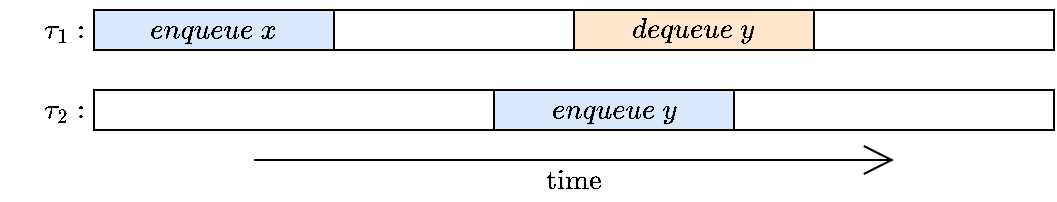 <mxfile version="20.3.0" type="device"><diagram id="T5lGlSSBq0-IOQPJ5Usm" name="Page-1"><mxGraphModel dx="928" dy="538" grid="1" gridSize="10" guides="1" tooltips="1" connect="1" arrows="1" fold="1" page="1" pageScale="1" pageWidth="827" pageHeight="1169" math="1" shadow="0"><root><mxCell id="0"/><mxCell id="1" parent="0"/><mxCell id="sVhvvsAXvshjBojvgDa8-1" value="$$\tau_2:$$" style="text;html=1;strokeColor=none;fillColor=none;align=center;verticalAlign=middle;whiteSpace=wrap;rounded=0;" vertex="1" parent="1"><mxGeometry x="90" y="90" width="30" height="30" as="geometry"/></mxCell><mxCell id="sVhvvsAXvshjBojvgDa8-2" value="$$\tau_1:$$" style="text;html=1;strokeColor=none;fillColor=none;align=center;verticalAlign=middle;whiteSpace=wrap;rounded=0;" vertex="1" parent="1"><mxGeometry x="90" y="50" width="30" height="30" as="geometry"/></mxCell><mxCell id="sVhvvsAXvshjBojvgDa8-3" value="" style="rounded=0;whiteSpace=wrap;html=1;fillColor=none;strokeColor=#000000;" vertex="1" parent="1"><mxGeometry x="440" y="95" width="160" height="20" as="geometry"/></mxCell><mxCell id="sVhvvsAXvshjBojvgDa8-4" value="" style="endArrow=open;html=1;rounded=0;strokeColor=#000000;fontSize=10;endFill=0;endSize=13;" edge="1" parent="1"><mxGeometry width="50" height="50" relative="1" as="geometry"><mxPoint x="200" y="130" as="sourcePoint"/><mxPoint x="520" y="130" as="targetPoint"/></mxGeometry></mxCell><mxCell id="sVhvvsAXvshjBojvgDa8-5" value="$$\text{time}$$" style="text;html=1;strokeColor=none;fillColor=none;align=center;verticalAlign=middle;whiteSpace=wrap;rounded=0;fontSize=12;" vertex="1" parent="1"><mxGeometry x="280" y="130" width="160" height="20" as="geometry"/></mxCell><mxCell id="sVhvvsAXvshjBojvgDa8-6" value="$$enqueue \ x$$" style="rounded=0;whiteSpace=wrap;html=1;fillColor=#dae8fc;strokeColor=#000000;" vertex="1" parent="1"><mxGeometry x="120" y="55" width="120" height="20" as="geometry"/></mxCell><mxCell id="sVhvvsAXvshjBojvgDa8-7" value="$$enqueue \ y$$" style="rounded=0;whiteSpace=wrap;html=1;fillColor=#dae8fc;strokeColor=#000000;" vertex="1" parent="1"><mxGeometry x="320" y="95" width="120" height="20" as="geometry"/></mxCell><mxCell id="sVhvvsAXvshjBojvgDa8-8" value="$$dequeue \ y$$" style="rounded=0;whiteSpace=wrap;html=1;fillColor=#ffe6cc;strokeColor=#000000;" vertex="1" parent="1"><mxGeometry x="360" y="55" width="120" height="20" as="geometry"/></mxCell><mxCell id="sVhvvsAXvshjBojvgDa8-10" value="" style="rounded=0;whiteSpace=wrap;html=1;fillColor=none;strokeColor=#000000;" vertex="1" parent="1"><mxGeometry x="120" y="95" width="200" height="20" as="geometry"/></mxCell><mxCell id="sVhvvsAXvshjBojvgDa8-11" value="" style="rounded=0;whiteSpace=wrap;html=1;fillColor=none;strokeColor=#000000;" vertex="1" parent="1"><mxGeometry x="240" y="55" width="120" height="20" as="geometry"/></mxCell><mxCell id="sVhvvsAXvshjBojvgDa8-12" value="" style="rounded=0;whiteSpace=wrap;html=1;fillColor=none;strokeColor=#000000;" vertex="1" parent="1"><mxGeometry x="480" y="55" width="120" height="20" as="geometry"/></mxCell></root></mxGraphModel></diagram></mxfile>